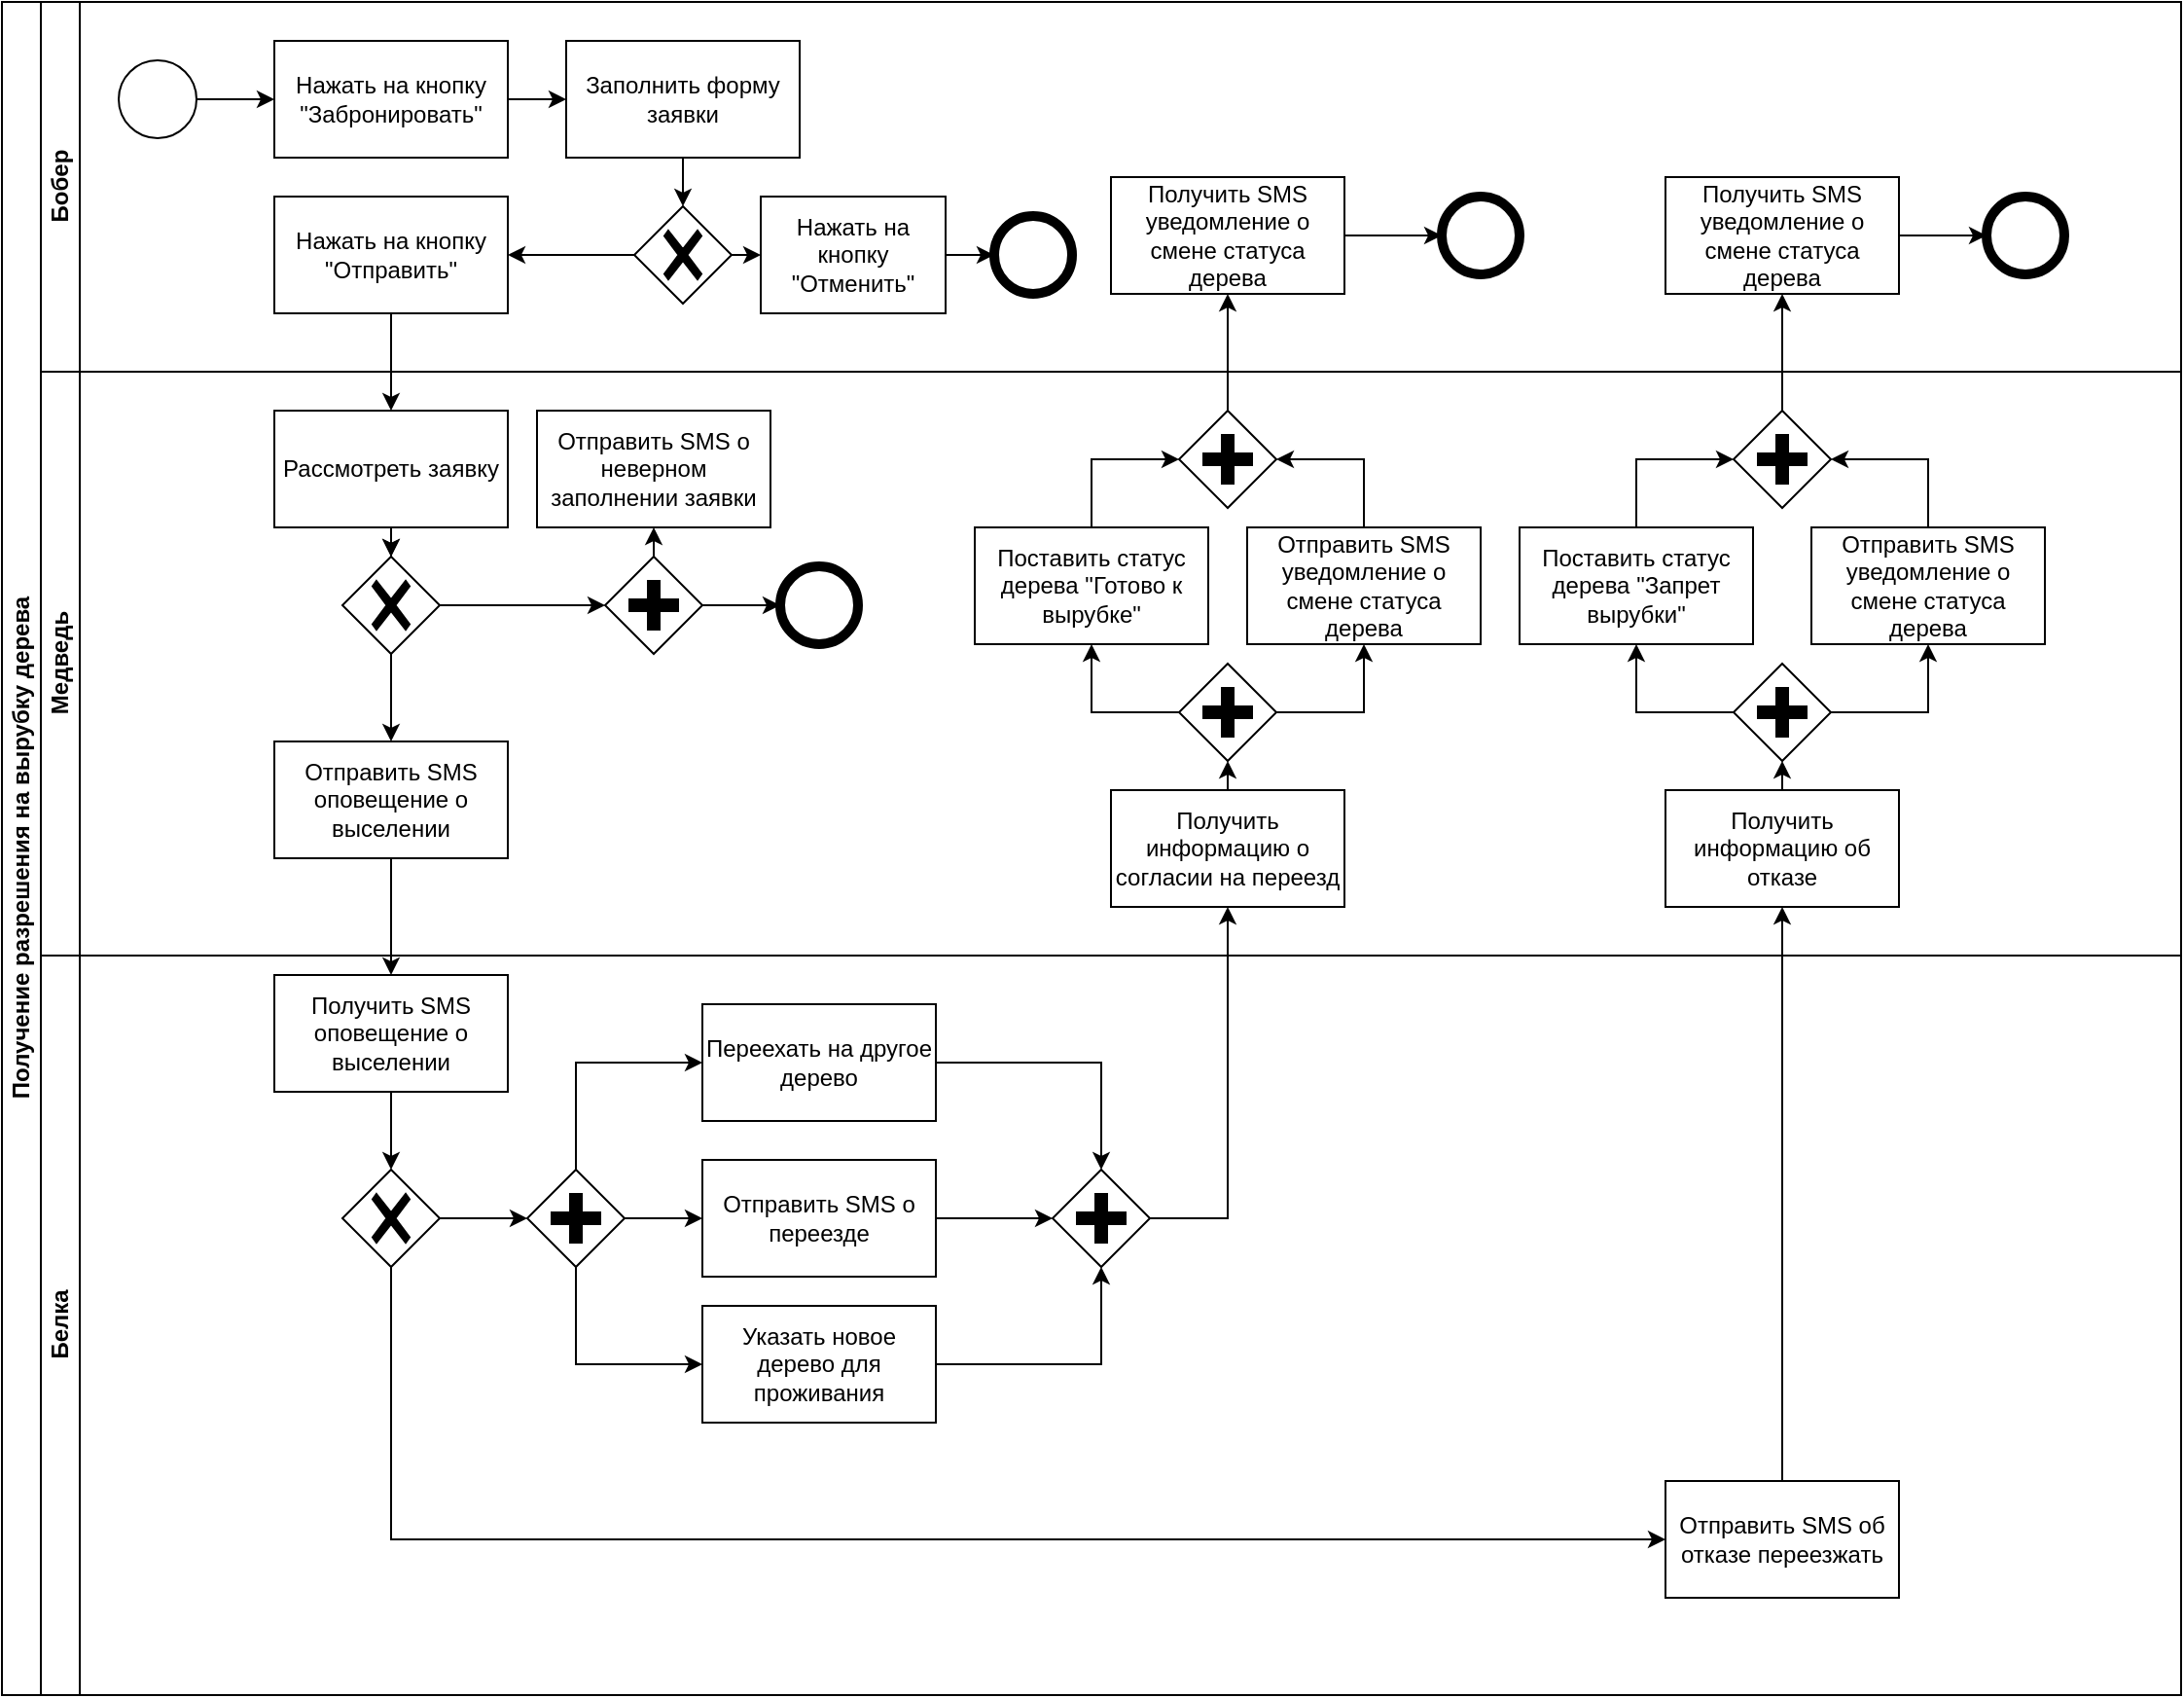 <mxfile version="24.8.3">
  <diagram name="Страница — 1" id="zb8DPhswvKkWHD-AjEy2">
    <mxGraphModel dx="794" dy="660" grid="1" gridSize="10" guides="1" tooltips="1" connect="1" arrows="1" fold="1" page="1" pageScale="1" pageWidth="1654" pageHeight="1169" math="0" shadow="0">
      <root>
        <mxCell id="0" />
        <mxCell id="1" parent="0" />
        <mxCell id="_GO4oSXr3hBJOdQzOBii-1" value="Получение разрешения на вырубку дерева" style="swimlane;html=1;childLayout=stackLayout;resizeParent=1;resizeParentMax=0;horizontal=0;startSize=20;horizontalStack=0;" vertex="1" parent="1">
          <mxGeometry x="120" y="120" width="1120" height="870" as="geometry" />
        </mxCell>
        <mxCell id="_GO4oSXr3hBJOdQzOBii-2" value="Бобер" style="swimlane;html=1;startSize=20;horizontal=0;" vertex="1" parent="_GO4oSXr3hBJOdQzOBii-1">
          <mxGeometry x="20" width="1100" height="190" as="geometry" />
        </mxCell>
        <mxCell id="_GO4oSXr3hBJOdQzOBii-3" value="" style="edgeStyle=orthogonalEdgeStyle;rounded=0;orthogonalLoop=1;jettySize=auto;html=1;" edge="1" parent="_GO4oSXr3hBJOdQzOBii-2" source="_GO4oSXr3hBJOdQzOBii-4" target="_GO4oSXr3hBJOdQzOBii-5">
          <mxGeometry relative="1" as="geometry" />
        </mxCell>
        <mxCell id="_GO4oSXr3hBJOdQzOBii-4" value="" style="ellipse;whiteSpace=wrap;html=1;" vertex="1" parent="_GO4oSXr3hBJOdQzOBii-2">
          <mxGeometry x="40" y="30" width="40" height="40" as="geometry" />
        </mxCell>
        <mxCell id="_GO4oSXr3hBJOdQzOBii-5" value="Нажать на кнопку &quot;Забронировать&quot;" style="rounded=0;whiteSpace=wrap;html=1;fontFamily=Helvetica;fontSize=12;fontColor=#000000;align=center;" vertex="1" parent="_GO4oSXr3hBJOdQzOBii-2">
          <mxGeometry x="120" y="20" width="120" height="60" as="geometry" />
        </mxCell>
        <mxCell id="_GO4oSXr3hBJOdQzOBii-6" value="" style="ellipse;whiteSpace=wrap;html=1;strokeWidth=5;" vertex="1" parent="_GO4oSXr3hBJOdQzOBii-2">
          <mxGeometry x="490" y="110" width="40" height="40" as="geometry" />
        </mxCell>
        <mxCell id="_GO4oSXr3hBJOdQzOBii-7" value="Заполнить форму заявки" style="rounded=0;whiteSpace=wrap;html=1;fontFamily=Helvetica;fontSize=12;fontColor=#000000;align=center;" vertex="1" parent="_GO4oSXr3hBJOdQzOBii-2">
          <mxGeometry x="270" y="20" width="120" height="60" as="geometry" />
        </mxCell>
        <mxCell id="_GO4oSXr3hBJOdQzOBii-8" value="" style="endArrow=classic;html=1;rounded=0;exitX=1;exitY=0.5;exitDx=0;exitDy=0;entryX=0;entryY=0.5;entryDx=0;entryDy=0;" edge="1" parent="_GO4oSXr3hBJOdQzOBii-2" source="_GO4oSXr3hBJOdQzOBii-5" target="_GO4oSXr3hBJOdQzOBii-7">
          <mxGeometry width="50" height="50" relative="1" as="geometry">
            <mxPoint x="270" y="200" as="sourcePoint" />
            <mxPoint x="320" y="150" as="targetPoint" />
          </mxGeometry>
        </mxCell>
        <mxCell id="_GO4oSXr3hBJOdQzOBii-9" value="Нажать на кнопку &quot;Отправить&quot;" style="rounded=0;whiteSpace=wrap;html=1;fontFamily=Helvetica;fontSize=12;fontColor=#000000;align=center;" vertex="1" parent="_GO4oSXr3hBJOdQzOBii-2">
          <mxGeometry x="120" y="100" width="120" height="60" as="geometry" />
        </mxCell>
        <mxCell id="_GO4oSXr3hBJOdQzOBii-10" value="" style="points=[[0.25,0.25,0],[0.5,0,0],[0.75,0.25,0],[1,0.5,0],[0.75,0.75,0],[0.5,1,0],[0.25,0.75,0],[0,0.5,0]];shape=mxgraph.bpmn.gateway2;html=1;verticalLabelPosition=bottom;labelBackgroundColor=#ffffff;verticalAlign=top;align=center;perimeter=rhombusPerimeter;outlineConnect=0;outline=none;symbol=none;gwType=exclusive;" vertex="1" parent="_GO4oSXr3hBJOdQzOBii-2">
          <mxGeometry x="305" y="105" width="50" height="50" as="geometry" />
        </mxCell>
        <mxCell id="_GO4oSXr3hBJOdQzOBii-11" value="" style="endArrow=classic;html=1;rounded=0;exitX=0.5;exitY=1;exitDx=0;exitDy=0;" edge="1" parent="_GO4oSXr3hBJOdQzOBii-2" source="_GO4oSXr3hBJOdQzOBii-7" target="_GO4oSXr3hBJOdQzOBii-10">
          <mxGeometry width="50" height="50" relative="1" as="geometry">
            <mxPoint x="270" y="200" as="sourcePoint" />
            <mxPoint x="330" y="110" as="targetPoint" />
          </mxGeometry>
        </mxCell>
        <mxCell id="_GO4oSXr3hBJOdQzOBii-12" value="" style="endArrow=classic;html=1;rounded=0;entryX=1;entryY=0.5;entryDx=0;entryDy=0;exitX=0;exitY=0.5;exitDx=0;exitDy=0;exitPerimeter=0;" edge="1" parent="_GO4oSXr3hBJOdQzOBii-2" source="_GO4oSXr3hBJOdQzOBii-10" target="_GO4oSXr3hBJOdQzOBii-9">
          <mxGeometry width="50" height="50" relative="1" as="geometry">
            <mxPoint x="270" y="200" as="sourcePoint" />
            <mxPoint x="320" y="150" as="targetPoint" />
          </mxGeometry>
        </mxCell>
        <mxCell id="_GO4oSXr3hBJOdQzOBii-13" value="" style="endArrow=classic;html=1;rounded=0;entryX=0;entryY=0.5;entryDx=0;entryDy=0;exitX=1;exitY=0.5;exitDx=0;exitDy=0;" edge="1" parent="_GO4oSXr3hBJOdQzOBii-2" source="_GO4oSXr3hBJOdQzOBii-20" target="_GO4oSXr3hBJOdQzOBii-6">
          <mxGeometry width="50" height="50" relative="1" as="geometry">
            <mxPoint x="460" y="130" as="sourcePoint" />
            <mxPoint x="320" y="150" as="targetPoint" />
          </mxGeometry>
        </mxCell>
        <mxCell id="_GO4oSXr3hBJOdQzOBii-14" value="Получить SMS уведомление о смене статуса дерева" style="rounded=0;whiteSpace=wrap;html=1;fontFamily=Helvetica;fontSize=12;fontColor=#000000;align=center;" vertex="1" parent="_GO4oSXr3hBJOdQzOBii-2">
          <mxGeometry x="550" y="90" width="120" height="60" as="geometry" />
        </mxCell>
        <mxCell id="_GO4oSXr3hBJOdQzOBii-15" value="" style="ellipse;whiteSpace=wrap;html=1;strokeWidth=5;" vertex="1" parent="_GO4oSXr3hBJOdQzOBii-2">
          <mxGeometry x="720" y="100" width="40" height="40" as="geometry" />
        </mxCell>
        <mxCell id="_GO4oSXr3hBJOdQzOBii-16" value="" style="endArrow=classic;html=1;rounded=0;exitX=1;exitY=0.5;exitDx=0;exitDy=0;entryX=0;entryY=0.5;entryDx=0;entryDy=0;" edge="1" parent="_GO4oSXr3hBJOdQzOBii-2" source="_GO4oSXr3hBJOdQzOBii-14" target="_GO4oSXr3hBJOdQzOBii-15">
          <mxGeometry width="50" height="50" relative="1" as="geometry">
            <mxPoint x="570" y="240" as="sourcePoint" />
            <mxPoint x="620" y="190" as="targetPoint" />
          </mxGeometry>
        </mxCell>
        <mxCell id="_GO4oSXr3hBJOdQzOBii-17" value="Получить SMS уведомление о смене статуса дерева" style="rounded=0;whiteSpace=wrap;html=1;fontFamily=Helvetica;fontSize=12;fontColor=#000000;align=center;" vertex="1" parent="_GO4oSXr3hBJOdQzOBii-2">
          <mxGeometry x="835" y="90" width="120" height="60" as="geometry" />
        </mxCell>
        <mxCell id="_GO4oSXr3hBJOdQzOBii-18" value="" style="ellipse;whiteSpace=wrap;html=1;strokeWidth=5;" vertex="1" parent="_GO4oSXr3hBJOdQzOBii-2">
          <mxGeometry x="1000" y="100" width="40" height="40" as="geometry" />
        </mxCell>
        <mxCell id="_GO4oSXr3hBJOdQzOBii-19" value="" style="endArrow=classic;html=1;rounded=0;exitX=1;exitY=0.5;exitDx=0;exitDy=0;entryX=0;entryY=0.5;entryDx=0;entryDy=0;" edge="1" parent="_GO4oSXr3hBJOdQzOBii-2" source="_GO4oSXr3hBJOdQzOBii-17" target="_GO4oSXr3hBJOdQzOBii-18">
          <mxGeometry width="50" height="50" relative="1" as="geometry">
            <mxPoint x="930" y="240" as="sourcePoint" />
            <mxPoint x="980" y="190" as="targetPoint" />
          </mxGeometry>
        </mxCell>
        <mxCell id="_GO4oSXr3hBJOdQzOBii-20" value="Нажать на кнопку &quot;Отменить&quot;" style="rounded=0;whiteSpace=wrap;html=1;fontFamily=Helvetica;fontSize=12;fontColor=#000000;align=center;" vertex="1" parent="_GO4oSXr3hBJOdQzOBii-2">
          <mxGeometry x="370" y="100" width="95" height="60" as="geometry" />
        </mxCell>
        <mxCell id="_GO4oSXr3hBJOdQzOBii-21" value="" style="endArrow=classic;html=1;rounded=0;exitX=1;exitY=0.5;exitDx=0;exitDy=0;exitPerimeter=0;entryX=0;entryY=0.5;entryDx=0;entryDy=0;" edge="1" parent="_GO4oSXr3hBJOdQzOBii-2" source="_GO4oSXr3hBJOdQzOBii-10" target="_GO4oSXr3hBJOdQzOBii-20">
          <mxGeometry width="50" height="50" relative="1" as="geometry">
            <mxPoint x="310" y="350" as="sourcePoint" />
            <mxPoint x="360" y="300" as="targetPoint" />
          </mxGeometry>
        </mxCell>
        <mxCell id="_GO4oSXr3hBJOdQzOBii-22" value="" style="endArrow=classic;html=1;rounded=0;exitX=0.5;exitY=1;exitDx=0;exitDy=0;" edge="1" parent="_GO4oSXr3hBJOdQzOBii-1" source="_GO4oSXr3hBJOdQzOBii-9" target="_GO4oSXr3hBJOdQzOBii-26">
          <mxGeometry width="50" height="50" relative="1" as="geometry">
            <mxPoint x="290" y="200" as="sourcePoint" />
            <mxPoint x="340" y="150" as="targetPoint" />
          </mxGeometry>
        </mxCell>
        <mxCell id="_GO4oSXr3hBJOdQzOBii-23" value="" style="endArrow=classic;html=1;rounded=0;exitX=0.5;exitY=1;exitDx=0;exitDy=0;entryX=0.5;entryY=0;entryDx=0;entryDy=0;" edge="1" parent="_GO4oSXr3hBJOdQzOBii-1" source="_GO4oSXr3hBJOdQzOBii-35" target="_GO4oSXr3hBJOdQzOBii-58">
          <mxGeometry width="50" height="50" relative="1" as="geometry">
            <mxPoint x="290" y="540" as="sourcePoint" />
            <mxPoint x="340" y="490" as="targetPoint" />
          </mxGeometry>
        </mxCell>
        <mxCell id="_GO4oSXr3hBJOdQzOBii-24" value="Медведь" style="swimlane;html=1;startSize=20;horizontal=0;" vertex="1" parent="_GO4oSXr3hBJOdQzOBii-1">
          <mxGeometry x="20" y="190" width="1100" height="300" as="geometry" />
        </mxCell>
        <mxCell id="_GO4oSXr3hBJOdQzOBii-25" value="" style="edgeStyle=orthogonalEdgeStyle;rounded=0;orthogonalLoop=1;jettySize=auto;html=1;" edge="1" parent="_GO4oSXr3hBJOdQzOBii-24" source="_GO4oSXr3hBJOdQzOBii-26" target="_GO4oSXr3hBJOdQzOBii-27">
          <mxGeometry relative="1" as="geometry" />
        </mxCell>
        <mxCell id="_GO4oSXr3hBJOdQzOBii-26" value="Рассмотреть заявку" style="rounded=0;whiteSpace=wrap;html=1;fontFamily=Helvetica;fontSize=12;fontColor=#000000;align=center;" vertex="1" parent="_GO4oSXr3hBJOdQzOBii-24">
          <mxGeometry x="120" y="20" width="120" height="60" as="geometry" />
        </mxCell>
        <mxCell id="_GO4oSXr3hBJOdQzOBii-27" value="" style="points=[[0.25,0.25,0],[0.5,0,0],[0.75,0.25,0],[1,0.5,0],[0.75,0.75,0],[0.5,1,0],[0.25,0.75,0],[0,0.5,0]];shape=mxgraph.bpmn.gateway2;html=1;verticalLabelPosition=bottom;labelBackgroundColor=#ffffff;verticalAlign=top;align=center;perimeter=rhombusPerimeter;outlineConnect=0;outline=none;symbol=none;gwType=exclusive;" vertex="1" parent="_GO4oSXr3hBJOdQzOBii-24">
          <mxGeometry x="155" y="95" width="50" height="50" as="geometry" />
        </mxCell>
        <mxCell id="_GO4oSXr3hBJOdQzOBii-28" value="" style="endArrow=classic;html=1;rounded=0;exitX=0.5;exitY=1;exitDx=0;exitDy=0;" edge="1" parent="_GO4oSXr3hBJOdQzOBii-24" source="_GO4oSXr3hBJOdQzOBii-26" target="_GO4oSXr3hBJOdQzOBii-27">
          <mxGeometry width="50" height="50" relative="1" as="geometry">
            <mxPoint x="270" y="120" as="sourcePoint" />
            <mxPoint x="320" y="70" as="targetPoint" />
          </mxGeometry>
        </mxCell>
        <mxCell id="_GO4oSXr3hBJOdQzOBii-29" value="" style="ellipse;whiteSpace=wrap;html=1;strokeWidth=5;" vertex="1" parent="_GO4oSXr3hBJOdQzOBii-24">
          <mxGeometry x="380" y="100" width="40" height="40" as="geometry" />
        </mxCell>
        <mxCell id="_GO4oSXr3hBJOdQzOBii-30" value="" style="edgeStyle=orthogonalEdgeStyle;rounded=0;orthogonalLoop=1;jettySize=auto;html=1;" edge="1" parent="_GO4oSXr3hBJOdQzOBii-24" source="_GO4oSXr3hBJOdQzOBii-31" target="_GO4oSXr3hBJOdQzOBii-29">
          <mxGeometry relative="1" as="geometry" />
        </mxCell>
        <mxCell id="_GO4oSXr3hBJOdQzOBii-31" value="" style="points=[[0.25,0.25,0],[0.5,0,0],[0.75,0.25,0],[1,0.5,0],[0.75,0.75,0],[0.5,1,0],[0.25,0.75,0],[0,0.5,0]];shape=mxgraph.bpmn.gateway2;html=1;verticalLabelPosition=bottom;labelBackgroundColor=#ffffff;verticalAlign=top;align=center;perimeter=rhombusPerimeter;outlineConnect=0;outline=none;symbol=none;gwType=parallel;" vertex="1" parent="_GO4oSXr3hBJOdQzOBii-24">
          <mxGeometry x="290" y="95" width="50" height="50" as="geometry" />
        </mxCell>
        <mxCell id="_GO4oSXr3hBJOdQzOBii-32" value="" style="endArrow=classic;html=1;rounded=0;exitX=1;exitY=0.5;exitDx=0;exitDy=0;exitPerimeter=0;" edge="1" parent="_GO4oSXr3hBJOdQzOBii-24" source="_GO4oSXr3hBJOdQzOBii-27" target="_GO4oSXr3hBJOdQzOBii-31">
          <mxGeometry width="50" height="50" relative="1" as="geometry">
            <mxPoint x="270" y="120" as="sourcePoint" />
            <mxPoint x="320" y="70" as="targetPoint" />
          </mxGeometry>
        </mxCell>
        <mxCell id="_GO4oSXr3hBJOdQzOBii-33" value="Отправить SMS о неверном заполнении заявки" style="rounded=0;whiteSpace=wrap;html=1;fontFamily=Helvetica;fontSize=12;fontColor=#000000;align=center;" vertex="1" parent="_GO4oSXr3hBJOdQzOBii-24">
          <mxGeometry x="255" y="20" width="120" height="60" as="geometry" />
        </mxCell>
        <mxCell id="_GO4oSXr3hBJOdQzOBii-34" value="" style="endArrow=classic;html=1;rounded=0;exitX=0.5;exitY=0;exitDx=0;exitDy=0;exitPerimeter=0;entryX=0.5;entryY=1;entryDx=0;entryDy=0;" edge="1" parent="_GO4oSXr3hBJOdQzOBii-24" source="_GO4oSXr3hBJOdQzOBii-31" target="_GO4oSXr3hBJOdQzOBii-33">
          <mxGeometry width="50" height="50" relative="1" as="geometry">
            <mxPoint x="270" y="120" as="sourcePoint" />
            <mxPoint x="320" y="70" as="targetPoint" />
          </mxGeometry>
        </mxCell>
        <mxCell id="_GO4oSXr3hBJOdQzOBii-35" value="Отправить SMS оповещение о выселении" style="rounded=0;whiteSpace=wrap;html=1;fontFamily=Helvetica;fontSize=12;fontColor=#000000;align=center;" vertex="1" parent="_GO4oSXr3hBJOdQzOBii-24">
          <mxGeometry x="120" y="190" width="120" height="60" as="geometry" />
        </mxCell>
        <mxCell id="_GO4oSXr3hBJOdQzOBii-36" value="Получить информацию о согласии на переезд" style="rounded=0;whiteSpace=wrap;html=1;fontFamily=Helvetica;fontSize=12;fontColor=#000000;align=center;" vertex="1" parent="_GO4oSXr3hBJOdQzOBii-24">
          <mxGeometry x="550" y="215" width="120" height="60" as="geometry" />
        </mxCell>
        <mxCell id="_GO4oSXr3hBJOdQzOBii-37" value="" style="endArrow=classic;html=1;rounded=0;exitX=0.5;exitY=1;exitDx=0;exitDy=0;exitPerimeter=0;entryX=0.5;entryY=0;entryDx=0;entryDy=0;" edge="1" parent="_GO4oSXr3hBJOdQzOBii-24" source="_GO4oSXr3hBJOdQzOBii-27" target="_GO4oSXr3hBJOdQzOBii-35">
          <mxGeometry width="50" height="50" relative="1" as="geometry">
            <mxPoint x="270" y="230" as="sourcePoint" />
            <mxPoint x="180" y="160" as="targetPoint" />
          </mxGeometry>
        </mxCell>
        <mxCell id="_GO4oSXr3hBJOdQzOBii-38" value="Поставить статус дерева &quot;Готово к вырубке&quot;" style="rounded=0;whiteSpace=wrap;html=1;fontFamily=Helvetica;fontSize=12;fontColor=#000000;align=center;" vertex="1" parent="_GO4oSXr3hBJOdQzOBii-24">
          <mxGeometry x="480" y="80" width="120" height="60" as="geometry" />
        </mxCell>
        <mxCell id="_GO4oSXr3hBJOdQzOBii-39" value="Отправить SMS уведомление о смене статуса дерева" style="rounded=0;whiteSpace=wrap;html=1;fontFamily=Helvetica;fontSize=12;fontColor=#000000;align=center;" vertex="1" parent="_GO4oSXr3hBJOdQzOBii-24">
          <mxGeometry x="620" y="80" width="120" height="60" as="geometry" />
        </mxCell>
        <mxCell id="_GO4oSXr3hBJOdQzOBii-40" value="" style="points=[[0.25,0.25,0],[0.5,0,0],[0.75,0.25,0],[1,0.5,0],[0.75,0.75,0],[0.5,1,0],[0.25,0.75,0],[0,0.5,0]];shape=mxgraph.bpmn.gateway2;html=1;verticalLabelPosition=bottom;labelBackgroundColor=#ffffff;verticalAlign=top;align=center;perimeter=rhombusPerimeter;outlineConnect=0;outline=none;symbol=none;gwType=parallel;" vertex="1" parent="_GO4oSXr3hBJOdQzOBii-24">
          <mxGeometry x="585" y="150" width="50" height="50" as="geometry" />
        </mxCell>
        <mxCell id="_GO4oSXr3hBJOdQzOBii-41" value="" style="points=[[0.25,0.25,0],[0.5,0,0],[0.75,0.25,0],[1,0.5,0],[0.75,0.75,0],[0.5,1,0],[0.25,0.75,0],[0,0.5,0]];shape=mxgraph.bpmn.gateway2;html=1;verticalLabelPosition=bottom;labelBackgroundColor=#ffffff;verticalAlign=top;align=center;perimeter=rhombusPerimeter;outlineConnect=0;outline=none;symbol=none;gwType=parallel;" vertex="1" parent="_GO4oSXr3hBJOdQzOBii-24">
          <mxGeometry x="585" y="20" width="50" height="50" as="geometry" />
        </mxCell>
        <mxCell id="_GO4oSXr3hBJOdQzOBii-42" value="" style="endArrow=classic;html=1;rounded=0;entryX=0.5;entryY=1;entryDx=0;entryDy=0;entryPerimeter=0;exitX=0.5;exitY=0;exitDx=0;exitDy=0;" edge="1" parent="_GO4oSXr3hBJOdQzOBii-24" source="_GO4oSXr3hBJOdQzOBii-36" target="_GO4oSXr3hBJOdQzOBii-40">
          <mxGeometry width="50" height="50" relative="1" as="geometry">
            <mxPoint x="670" y="110" as="sourcePoint" />
            <mxPoint x="720" y="60" as="targetPoint" />
          </mxGeometry>
        </mxCell>
        <mxCell id="_GO4oSXr3hBJOdQzOBii-43" value="" style="endArrow=classic;html=1;rounded=0;exitX=1;exitY=0.5;exitDx=0;exitDy=0;exitPerimeter=0;entryX=0.5;entryY=1;entryDx=0;entryDy=0;edgeStyle=orthogonalEdgeStyle;" edge="1" parent="_GO4oSXr3hBJOdQzOBii-24" source="_GO4oSXr3hBJOdQzOBii-40" target="_GO4oSXr3hBJOdQzOBii-39">
          <mxGeometry width="50" height="50" relative="1" as="geometry">
            <mxPoint x="640" y="180" as="sourcePoint" />
            <mxPoint x="690" y="130" as="targetPoint" />
          </mxGeometry>
        </mxCell>
        <mxCell id="_GO4oSXr3hBJOdQzOBii-44" value="" style="endArrow=classic;html=1;rounded=0;exitX=0;exitY=0.5;exitDx=0;exitDy=0;exitPerimeter=0;entryX=0.5;entryY=1;entryDx=0;entryDy=0;edgeStyle=orthogonalEdgeStyle;" edge="1" parent="_GO4oSXr3hBJOdQzOBii-24" source="_GO4oSXr3hBJOdQzOBii-40" target="_GO4oSXr3hBJOdQzOBii-38">
          <mxGeometry width="50" height="50" relative="1" as="geometry">
            <mxPoint x="640" y="180" as="sourcePoint" />
            <mxPoint x="690" y="130" as="targetPoint" />
          </mxGeometry>
        </mxCell>
        <mxCell id="_GO4oSXr3hBJOdQzOBii-45" value="" style="endArrow=classic;html=1;rounded=0;exitX=0.5;exitY=0;exitDx=0;exitDy=0;entryX=0;entryY=0.5;entryDx=0;entryDy=0;entryPerimeter=0;edgeStyle=orthogonalEdgeStyle;" edge="1" parent="_GO4oSXr3hBJOdQzOBii-24" source="_GO4oSXr3hBJOdQzOBii-38" target="_GO4oSXr3hBJOdQzOBii-41">
          <mxGeometry width="50" height="50" relative="1" as="geometry">
            <mxPoint x="640" y="110" as="sourcePoint" />
            <mxPoint x="690" y="60" as="targetPoint" />
          </mxGeometry>
        </mxCell>
        <mxCell id="_GO4oSXr3hBJOdQzOBii-46" value="" style="endArrow=classic;html=1;rounded=0;entryX=1;entryY=0.5;entryDx=0;entryDy=0;entryPerimeter=0;exitX=0.5;exitY=0;exitDx=0;exitDy=0;edgeStyle=orthogonalEdgeStyle;" edge="1" parent="_GO4oSXr3hBJOdQzOBii-24" source="_GO4oSXr3hBJOdQzOBii-39" target="_GO4oSXr3hBJOdQzOBii-41">
          <mxGeometry width="50" height="50" relative="1" as="geometry">
            <mxPoint x="640" y="110" as="sourcePoint" />
            <mxPoint x="690" y="60" as="targetPoint" />
          </mxGeometry>
        </mxCell>
        <mxCell id="_GO4oSXr3hBJOdQzOBii-47" value="Получить информацию об отказе" style="rounded=0;whiteSpace=wrap;html=1;fontFamily=Helvetica;fontSize=12;fontColor=#000000;align=center;" vertex="1" parent="_GO4oSXr3hBJOdQzOBii-24">
          <mxGeometry x="835" y="215" width="120" height="60" as="geometry" />
        </mxCell>
        <mxCell id="_GO4oSXr3hBJOdQzOBii-48" value="Поставить статус дерева &quot;Запрет вырубки&quot;" style="rounded=0;whiteSpace=wrap;html=1;fontFamily=Helvetica;fontSize=12;fontColor=#000000;align=center;" vertex="1" parent="_GO4oSXr3hBJOdQzOBii-24">
          <mxGeometry x="760" y="80" width="120" height="60" as="geometry" />
        </mxCell>
        <mxCell id="_GO4oSXr3hBJOdQzOBii-49" value="" style="endArrow=classic;html=1;rounded=0;exitX=0.5;exitY=0;exitDx=0;exitDy=0;entryX=0.5;entryY=1;entryDx=0;entryDy=0;entryPerimeter=0;" edge="1" parent="_GO4oSXr3hBJOdQzOBii-24" source="_GO4oSXr3hBJOdQzOBii-47" target="_GO4oSXr3hBJOdQzOBii-50">
          <mxGeometry width="50" height="50" relative="1" as="geometry">
            <mxPoint x="760" y="270" as="sourcePoint" />
            <mxPoint x="880" y="200" as="targetPoint" />
          </mxGeometry>
        </mxCell>
        <mxCell id="_GO4oSXr3hBJOdQzOBii-50" value="" style="points=[[0.25,0.25,0],[0.5,0,0],[0.75,0.25,0],[1,0.5,0],[0.75,0.75,0],[0.5,1,0],[0.25,0.75,0],[0,0.5,0]];shape=mxgraph.bpmn.gateway2;html=1;verticalLabelPosition=bottom;labelBackgroundColor=#ffffff;verticalAlign=top;align=center;perimeter=rhombusPerimeter;outlineConnect=0;outline=none;symbol=none;gwType=parallel;" vertex="1" parent="_GO4oSXr3hBJOdQzOBii-24">
          <mxGeometry x="870" y="150" width="50" height="50" as="geometry" />
        </mxCell>
        <mxCell id="_GO4oSXr3hBJOdQzOBii-51" value="Отправить SMS уведомление о смене статуса дерева" style="rounded=0;whiteSpace=wrap;html=1;fontFamily=Helvetica;fontSize=12;fontColor=#000000;align=center;" vertex="1" parent="_GO4oSXr3hBJOdQzOBii-24">
          <mxGeometry x="910" y="80" width="120" height="60" as="geometry" />
        </mxCell>
        <mxCell id="_GO4oSXr3hBJOdQzOBii-52" value="" style="points=[[0.25,0.25,0],[0.5,0,0],[0.75,0.25,0],[1,0.5,0],[0.75,0.75,0],[0.5,1,0],[0.25,0.75,0],[0,0.5,0]];shape=mxgraph.bpmn.gateway2;html=1;verticalLabelPosition=bottom;labelBackgroundColor=#ffffff;verticalAlign=top;align=center;perimeter=rhombusPerimeter;outlineConnect=0;outline=none;symbol=none;gwType=parallel;" vertex="1" parent="_GO4oSXr3hBJOdQzOBii-24">
          <mxGeometry x="870" y="20" width="50" height="50" as="geometry" />
        </mxCell>
        <mxCell id="_GO4oSXr3hBJOdQzOBii-53" value="" style="endArrow=classic;html=1;rounded=0;exitX=0;exitY=0.5;exitDx=0;exitDy=0;exitPerimeter=0;entryX=0.5;entryY=1;entryDx=0;entryDy=0;edgeStyle=orthogonalEdgeStyle;" edge="1" parent="_GO4oSXr3hBJOdQzOBii-24" source="_GO4oSXr3hBJOdQzOBii-50" target="_GO4oSXr3hBJOdQzOBii-48">
          <mxGeometry width="50" height="50" relative="1" as="geometry">
            <mxPoint x="870" y="130" as="sourcePoint" />
            <mxPoint x="920" y="80" as="targetPoint" />
          </mxGeometry>
        </mxCell>
        <mxCell id="_GO4oSXr3hBJOdQzOBii-54" value="" style="endArrow=classic;html=1;rounded=0;exitX=1;exitY=0.5;exitDx=0;exitDy=0;exitPerimeter=0;entryX=0.5;entryY=1;entryDx=0;entryDy=0;edgeStyle=orthogonalEdgeStyle;" edge="1" parent="_GO4oSXr3hBJOdQzOBii-24" source="_GO4oSXr3hBJOdQzOBii-50" target="_GO4oSXr3hBJOdQzOBii-51">
          <mxGeometry width="50" height="50" relative="1" as="geometry">
            <mxPoint x="870" y="130" as="sourcePoint" />
            <mxPoint x="920" y="80" as="targetPoint" />
          </mxGeometry>
        </mxCell>
        <mxCell id="_GO4oSXr3hBJOdQzOBii-55" value="" style="endArrow=classic;html=1;rounded=0;exitX=0.5;exitY=0;exitDx=0;exitDy=0;entryX=0;entryY=0.5;entryDx=0;entryDy=0;entryPerimeter=0;edgeStyle=orthogonalEdgeStyle;" edge="1" parent="_GO4oSXr3hBJOdQzOBii-24" source="_GO4oSXr3hBJOdQzOBii-48" target="_GO4oSXr3hBJOdQzOBii-52">
          <mxGeometry width="50" height="50" relative="1" as="geometry">
            <mxPoint x="870" y="130" as="sourcePoint" />
            <mxPoint x="920" y="80" as="targetPoint" />
          </mxGeometry>
        </mxCell>
        <mxCell id="_GO4oSXr3hBJOdQzOBii-56" value="" style="endArrow=classic;html=1;rounded=0;exitX=0.5;exitY=0;exitDx=0;exitDy=0;entryX=1;entryY=0.5;entryDx=0;entryDy=0;entryPerimeter=0;edgeStyle=orthogonalEdgeStyle;" edge="1" parent="_GO4oSXr3hBJOdQzOBii-24" source="_GO4oSXr3hBJOdQzOBii-51" target="_GO4oSXr3hBJOdQzOBii-52">
          <mxGeometry width="50" height="50" relative="1" as="geometry">
            <mxPoint x="870" y="130" as="sourcePoint" />
            <mxPoint x="920" y="80" as="targetPoint" />
          </mxGeometry>
        </mxCell>
        <mxCell id="_GO4oSXr3hBJOdQzOBii-57" value="Белка" style="swimlane;html=1;startSize=20;horizontal=0;" vertex="1" parent="_GO4oSXr3hBJOdQzOBii-1">
          <mxGeometry x="20" y="490" width="1100" height="380" as="geometry" />
        </mxCell>
        <mxCell id="_GO4oSXr3hBJOdQzOBii-58" value="Получить SMS оповещение о выселении" style="rounded=0;whiteSpace=wrap;html=1;fontFamily=Helvetica;fontSize=12;fontColor=#000000;align=center;" vertex="1" parent="_GO4oSXr3hBJOdQzOBii-57">
          <mxGeometry x="120" y="10" width="120" height="60" as="geometry" />
        </mxCell>
        <mxCell id="_GO4oSXr3hBJOdQzOBii-59" value="" style="points=[[0.25,0.25,0],[0.5,0,0],[0.75,0.25,0],[1,0.5,0],[0.75,0.75,0],[0.5,1,0],[0.25,0.75,0],[0,0.5,0]];shape=mxgraph.bpmn.gateway2;html=1;verticalLabelPosition=bottom;labelBackgroundColor=#ffffff;verticalAlign=top;align=center;perimeter=rhombusPerimeter;outlineConnect=0;outline=none;symbol=none;gwType=exclusive;" vertex="1" parent="_GO4oSXr3hBJOdQzOBii-57">
          <mxGeometry x="155" y="110" width="50" height="50" as="geometry" />
        </mxCell>
        <mxCell id="_GO4oSXr3hBJOdQzOBii-60" value="Переехать на другое дерево" style="rounded=0;whiteSpace=wrap;html=1;fontFamily=Helvetica;fontSize=12;fontColor=#000000;align=center;" vertex="1" parent="_GO4oSXr3hBJOdQzOBii-57">
          <mxGeometry x="340" y="25" width="120" height="60" as="geometry" />
        </mxCell>
        <mxCell id="_GO4oSXr3hBJOdQzOBii-61" value="Отправить SMS о переезде" style="rounded=0;whiteSpace=wrap;html=1;fontFamily=Helvetica;fontSize=12;fontColor=#000000;align=center;" vertex="1" parent="_GO4oSXr3hBJOdQzOBii-57">
          <mxGeometry x="340" y="105" width="120" height="60" as="geometry" />
        </mxCell>
        <mxCell id="_GO4oSXr3hBJOdQzOBii-62" value="Указать новое дерево для проживания" style="rounded=0;whiteSpace=wrap;html=1;fontFamily=Helvetica;fontSize=12;fontColor=#000000;align=center;" vertex="1" parent="_GO4oSXr3hBJOdQzOBii-57">
          <mxGeometry x="340" y="180" width="120" height="60" as="geometry" />
        </mxCell>
        <mxCell id="_GO4oSXr3hBJOdQzOBii-63" value="" style="points=[[0.25,0.25,0],[0.5,0,0],[0.75,0.25,0],[1,0.5,0],[0.75,0.75,0],[0.5,1,0],[0.25,0.75,0],[0,0.5,0]];shape=mxgraph.bpmn.gateway2;html=1;verticalLabelPosition=bottom;labelBackgroundColor=#ffffff;verticalAlign=top;align=center;perimeter=rhombusPerimeter;outlineConnect=0;outline=none;symbol=none;gwType=parallel;" vertex="1" parent="_GO4oSXr3hBJOdQzOBii-57">
          <mxGeometry x="250" y="110" width="50" height="50" as="geometry" />
        </mxCell>
        <mxCell id="_GO4oSXr3hBJOdQzOBii-64" value="" style="points=[[0.25,0.25,0],[0.5,0,0],[0.75,0.25,0],[1,0.5,0],[0.75,0.75,0],[0.5,1,0],[0.25,0.75,0],[0,0.5,0]];shape=mxgraph.bpmn.gateway2;html=1;verticalLabelPosition=bottom;labelBackgroundColor=#ffffff;verticalAlign=top;align=center;perimeter=rhombusPerimeter;outlineConnect=0;outline=none;symbol=none;gwType=parallel;" vertex="1" parent="_GO4oSXr3hBJOdQzOBii-57">
          <mxGeometry x="520" y="110" width="50" height="50" as="geometry" />
        </mxCell>
        <mxCell id="_GO4oSXr3hBJOdQzOBii-65" value="Отправить SMS об отказе переезжать" style="rounded=0;whiteSpace=wrap;html=1;fontFamily=Helvetica;fontSize=12;fontColor=#000000;align=center;" vertex="1" parent="_GO4oSXr3hBJOdQzOBii-57">
          <mxGeometry x="835" y="270" width="120" height="60" as="geometry" />
        </mxCell>
        <mxCell id="_GO4oSXr3hBJOdQzOBii-66" value="" style="endArrow=classic;html=1;rounded=0;exitX=1;exitY=0.5;exitDx=0;exitDy=0;exitPerimeter=0;entryX=0;entryY=0.5;entryDx=0;entryDy=0;entryPerimeter=0;" edge="1" parent="_GO4oSXr3hBJOdQzOBii-57" source="_GO4oSXr3hBJOdQzOBii-59" target="_GO4oSXr3hBJOdQzOBii-63">
          <mxGeometry width="50" height="50" relative="1" as="geometry">
            <mxPoint x="290" y="50" as="sourcePoint" />
            <mxPoint x="340" as="targetPoint" />
          </mxGeometry>
        </mxCell>
        <mxCell id="_GO4oSXr3hBJOdQzOBii-67" value="" style="endArrow=classic;html=1;rounded=0;exitX=0.5;exitY=1;exitDx=0;exitDy=0;entryX=0.5;entryY=0;entryDx=0;entryDy=0;entryPerimeter=0;" edge="1" parent="_GO4oSXr3hBJOdQzOBii-57" source="_GO4oSXr3hBJOdQzOBii-58" target="_GO4oSXr3hBJOdQzOBii-59">
          <mxGeometry width="50" height="50" relative="1" as="geometry">
            <mxPoint x="330" y="350" as="sourcePoint" />
            <mxPoint x="380" y="300" as="targetPoint" />
          </mxGeometry>
        </mxCell>
        <mxCell id="_GO4oSXr3hBJOdQzOBii-68" value="" style="endArrow=classic;html=1;rounded=0;entryX=0;entryY=0.5;entryDx=0;entryDy=0;exitX=0.5;exitY=0;exitDx=0;exitDy=0;exitPerimeter=0;edgeStyle=orthogonalEdgeStyle;" edge="1" parent="_GO4oSXr3hBJOdQzOBii-57" source="_GO4oSXr3hBJOdQzOBii-63" target="_GO4oSXr3hBJOdQzOBii-60">
          <mxGeometry width="50" height="50" relative="1" as="geometry">
            <mxPoint x="260" y="215" as="sourcePoint" />
            <mxPoint x="310" y="165" as="targetPoint" />
          </mxGeometry>
        </mxCell>
        <mxCell id="_GO4oSXr3hBJOdQzOBii-69" value="" style="endArrow=classic;html=1;rounded=0;exitX=0.5;exitY=1;exitDx=0;exitDy=0;exitPerimeter=0;entryX=0;entryY=0.5;entryDx=0;entryDy=0;edgeStyle=orthogonalEdgeStyle;" edge="1" parent="_GO4oSXr3hBJOdQzOBii-57" source="_GO4oSXr3hBJOdQzOBii-63" target="_GO4oSXr3hBJOdQzOBii-62">
          <mxGeometry width="50" height="50" relative="1" as="geometry">
            <mxPoint x="310" y="130" as="sourcePoint" />
            <mxPoint x="360" y="80" as="targetPoint" />
          </mxGeometry>
        </mxCell>
        <mxCell id="_GO4oSXr3hBJOdQzOBii-70" value="" style="endArrow=classic;html=1;rounded=0;exitX=1;exitY=0.5;exitDx=0;exitDy=0;exitPerimeter=0;entryX=0;entryY=0.5;entryDx=0;entryDy=0;" edge="1" parent="_GO4oSXr3hBJOdQzOBii-57" source="_GO4oSXr3hBJOdQzOBii-63" target="_GO4oSXr3hBJOdQzOBii-61">
          <mxGeometry width="50" height="50" relative="1" as="geometry">
            <mxPoint x="310" y="130" as="sourcePoint" />
            <mxPoint x="360" y="80" as="targetPoint" />
          </mxGeometry>
        </mxCell>
        <mxCell id="_GO4oSXr3hBJOdQzOBii-71" value="" style="endArrow=classic;html=1;rounded=0;exitX=1;exitY=0.5;exitDx=0;exitDy=0;entryX=0.5;entryY=0;entryDx=0;entryDy=0;entryPerimeter=0;edgeStyle=orthogonalEdgeStyle;" edge="1" parent="_GO4oSXr3hBJOdQzOBii-57" source="_GO4oSXr3hBJOdQzOBii-60" target="_GO4oSXr3hBJOdQzOBii-64">
          <mxGeometry width="50" height="50" relative="1" as="geometry">
            <mxPoint x="480" y="130" as="sourcePoint" />
            <mxPoint x="530" y="80" as="targetPoint" />
          </mxGeometry>
        </mxCell>
        <mxCell id="_GO4oSXr3hBJOdQzOBii-72" value="" style="endArrow=classic;html=1;rounded=0;exitX=1;exitY=0.5;exitDx=0;exitDy=0;entryX=0;entryY=0.5;entryDx=0;entryDy=0;entryPerimeter=0;" edge="1" parent="_GO4oSXr3hBJOdQzOBii-57" source="_GO4oSXr3hBJOdQzOBii-61" target="_GO4oSXr3hBJOdQzOBii-64">
          <mxGeometry width="50" height="50" relative="1" as="geometry">
            <mxPoint x="480" y="130" as="sourcePoint" />
            <mxPoint x="530" y="80" as="targetPoint" />
          </mxGeometry>
        </mxCell>
        <mxCell id="_GO4oSXr3hBJOdQzOBii-73" value="" style="endArrow=classic;html=1;rounded=0;exitX=1;exitY=0.5;exitDx=0;exitDy=0;entryX=0.5;entryY=1;entryDx=0;entryDy=0;entryPerimeter=0;edgeStyle=orthogonalEdgeStyle;" edge="1" parent="_GO4oSXr3hBJOdQzOBii-57" source="_GO4oSXr3hBJOdQzOBii-62" target="_GO4oSXr3hBJOdQzOBii-64">
          <mxGeometry width="50" height="50" relative="1" as="geometry">
            <mxPoint x="480" y="130" as="sourcePoint" />
            <mxPoint x="530" y="80" as="targetPoint" />
          </mxGeometry>
        </mxCell>
        <mxCell id="_GO4oSXr3hBJOdQzOBii-74" value="" style="endArrow=classic;html=1;rounded=0;exitX=0.5;exitY=1;exitDx=0;exitDy=0;exitPerimeter=0;entryX=0;entryY=0.5;entryDx=0;entryDy=0;edgeStyle=orthogonalEdgeStyle;" edge="1" parent="_GO4oSXr3hBJOdQzOBii-57" source="_GO4oSXr3hBJOdQzOBii-59" target="_GO4oSXr3hBJOdQzOBii-65">
          <mxGeometry width="50" height="50" relative="1" as="geometry">
            <mxPoint x="320" y="290" as="sourcePoint" />
            <mxPoint x="370" y="240" as="targetPoint" />
          </mxGeometry>
        </mxCell>
        <mxCell id="_GO4oSXr3hBJOdQzOBii-75" value="" style="endArrow=classic;html=1;rounded=0;exitX=1;exitY=0.5;exitDx=0;exitDy=0;exitPerimeter=0;entryX=0.5;entryY=1;entryDx=0;entryDy=0;edgeStyle=orthogonalEdgeStyle;" edge="1" parent="_GO4oSXr3hBJOdQzOBii-1" source="_GO4oSXr3hBJOdQzOBii-64" target="_GO4oSXr3hBJOdQzOBii-36">
          <mxGeometry width="50" height="50" relative="1" as="geometry">
            <mxPoint x="500" y="570" as="sourcePoint" />
            <mxPoint x="640" y="500" as="targetPoint" />
          </mxGeometry>
        </mxCell>
        <mxCell id="_GO4oSXr3hBJOdQzOBii-76" value="" style="endArrow=classic;html=1;rounded=0;exitX=0.5;exitY=0;exitDx=0;exitDy=0;exitPerimeter=0;entryX=0.5;entryY=1;entryDx=0;entryDy=0;" edge="1" parent="_GO4oSXr3hBJOdQzOBii-1" source="_GO4oSXr3hBJOdQzOBii-41" target="_GO4oSXr3hBJOdQzOBii-14">
          <mxGeometry width="50" height="50" relative="1" as="geometry">
            <mxPoint x="650" y="200" as="sourcePoint" />
            <mxPoint x="630" y="150" as="targetPoint" />
          </mxGeometry>
        </mxCell>
        <mxCell id="_GO4oSXr3hBJOdQzOBii-77" value="" style="endArrow=classic;html=1;rounded=0;exitX=0.5;exitY=0;exitDx=0;exitDy=0;entryX=0.5;entryY=1;entryDx=0;entryDy=0;" edge="1" parent="_GO4oSXr3hBJOdQzOBii-1" source="_GO4oSXr3hBJOdQzOBii-65" target="_GO4oSXr3hBJOdQzOBii-47">
          <mxGeometry width="50" height="50" relative="1" as="geometry">
            <mxPoint x="600" y="690" as="sourcePoint" />
            <mxPoint x="880" y="460" as="targetPoint" />
          </mxGeometry>
        </mxCell>
        <mxCell id="_GO4oSXr3hBJOdQzOBii-78" value="" style="endArrow=classic;html=1;rounded=0;exitX=0.5;exitY=0;exitDx=0;exitDy=0;exitPerimeter=0;entryX=0.5;entryY=1;entryDx=0;entryDy=0;" edge="1" parent="_GO4oSXr3hBJOdQzOBii-1" source="_GO4oSXr3hBJOdQzOBii-52" target="_GO4oSXr3hBJOdQzOBii-17">
          <mxGeometry width="50" height="50" relative="1" as="geometry">
            <mxPoint x="890" y="320" as="sourcePoint" />
            <mxPoint x="940" y="270" as="targetPoint" />
          </mxGeometry>
        </mxCell>
      </root>
    </mxGraphModel>
  </diagram>
</mxfile>
